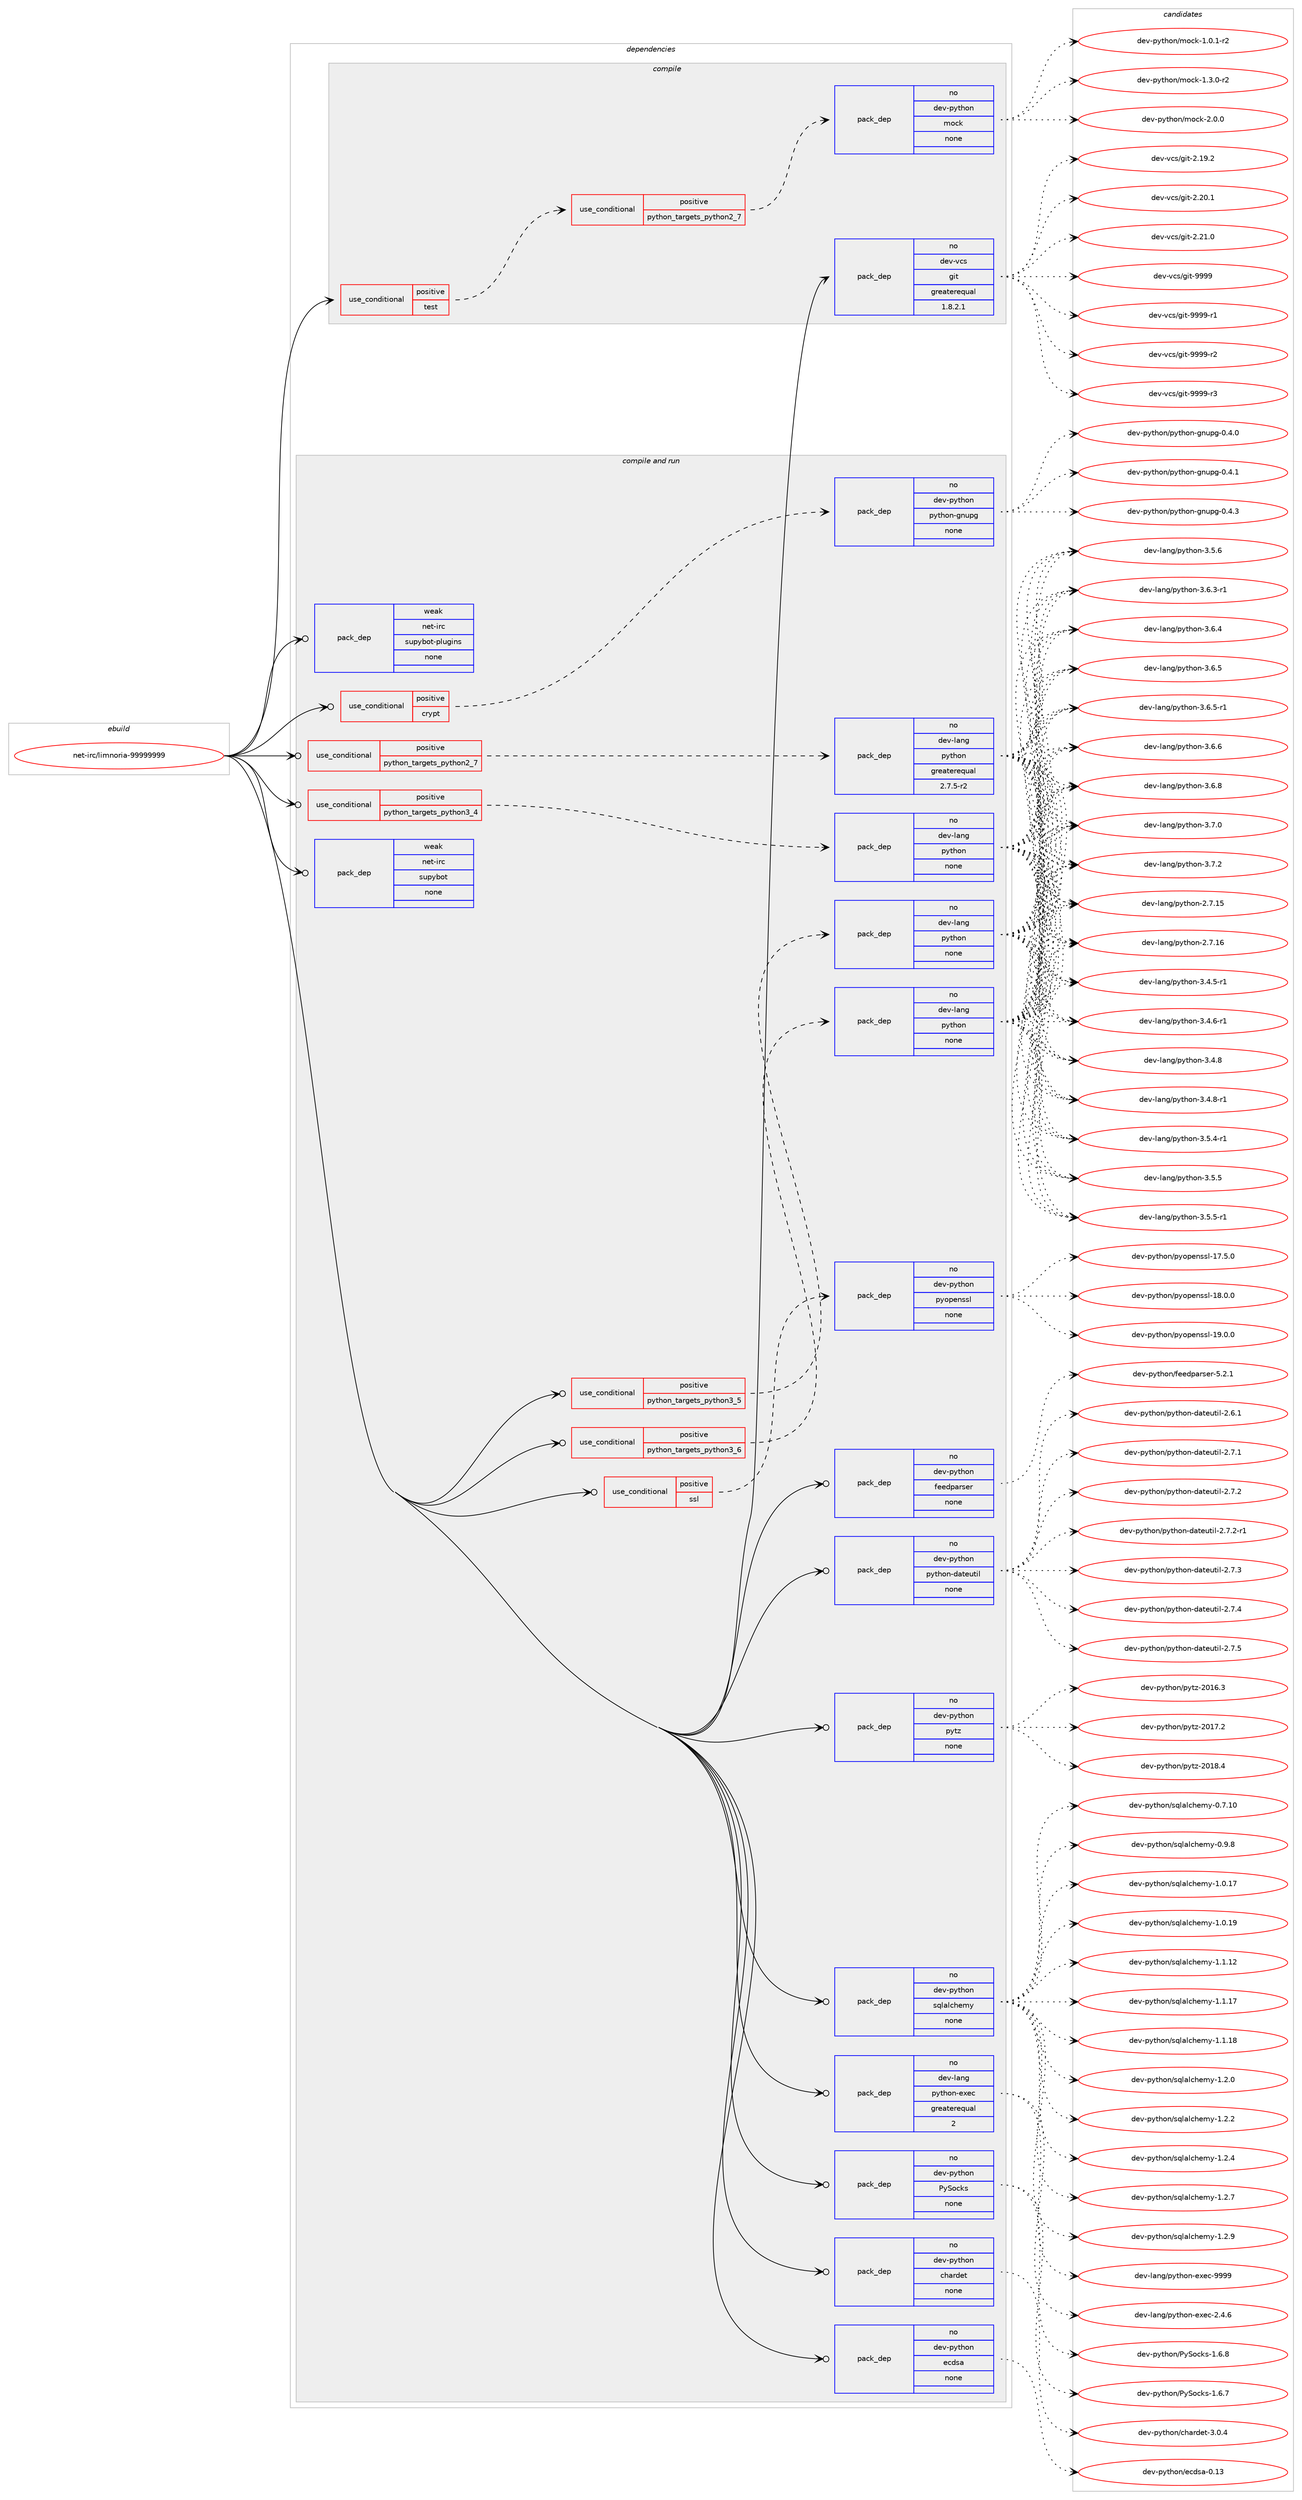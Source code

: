 digraph prolog {

# *************
# Graph options
# *************

newrank=true;
concentrate=true;
compound=true;
graph [rankdir=LR,fontname=Helvetica,fontsize=10,ranksep=1.5];#, ranksep=2.5, nodesep=0.2];
edge  [arrowhead=vee];
node  [fontname=Helvetica,fontsize=10];

# **********
# The ebuild
# **********

subgraph cluster_leftcol {
color=gray;
rank=same;
label=<<i>ebuild</i>>;
id [label="net-irc/limnoria-99999999", color=red, width=4, href="../net-irc/limnoria-99999999.svg"];
}

# ****************
# The dependencies
# ****************

subgraph cluster_midcol {
color=gray;
label=<<i>dependencies</i>>;
subgraph cluster_compile {
fillcolor="#eeeeee";
style=filled;
label=<<i>compile</i>>;
subgraph cond445528 {
dependency1657102 [label=<<TABLE BORDER="0" CELLBORDER="1" CELLSPACING="0" CELLPADDING="4"><TR><TD ROWSPAN="3" CELLPADDING="10">use_conditional</TD></TR><TR><TD>positive</TD></TR><TR><TD>test</TD></TR></TABLE>>, shape=none, color=red];
subgraph cond445529 {
dependency1657103 [label=<<TABLE BORDER="0" CELLBORDER="1" CELLSPACING="0" CELLPADDING="4"><TR><TD ROWSPAN="3" CELLPADDING="10">use_conditional</TD></TR><TR><TD>positive</TD></TR><TR><TD>python_targets_python2_7</TD></TR></TABLE>>, shape=none, color=red];
subgraph pack1184716 {
dependency1657104 [label=<<TABLE BORDER="0" CELLBORDER="1" CELLSPACING="0" CELLPADDING="4" WIDTH="220"><TR><TD ROWSPAN="6" CELLPADDING="30">pack_dep</TD></TR><TR><TD WIDTH="110">no</TD></TR><TR><TD>dev-python</TD></TR><TR><TD>mock</TD></TR><TR><TD>none</TD></TR><TR><TD></TD></TR></TABLE>>, shape=none, color=blue];
}
dependency1657103:e -> dependency1657104:w [weight=20,style="dashed",arrowhead="vee"];
}
dependency1657102:e -> dependency1657103:w [weight=20,style="dashed",arrowhead="vee"];
}
id:e -> dependency1657102:w [weight=20,style="solid",arrowhead="vee"];
subgraph pack1184717 {
dependency1657105 [label=<<TABLE BORDER="0" CELLBORDER="1" CELLSPACING="0" CELLPADDING="4" WIDTH="220"><TR><TD ROWSPAN="6" CELLPADDING="30">pack_dep</TD></TR><TR><TD WIDTH="110">no</TD></TR><TR><TD>dev-vcs</TD></TR><TR><TD>git</TD></TR><TR><TD>greaterequal</TD></TR><TR><TD>1.8.2.1</TD></TR></TABLE>>, shape=none, color=blue];
}
id:e -> dependency1657105:w [weight=20,style="solid",arrowhead="vee"];
}
subgraph cluster_compileandrun {
fillcolor="#eeeeee";
style=filled;
label=<<i>compile and run</i>>;
subgraph cond445530 {
dependency1657106 [label=<<TABLE BORDER="0" CELLBORDER="1" CELLSPACING="0" CELLPADDING="4"><TR><TD ROWSPAN="3" CELLPADDING="10">use_conditional</TD></TR><TR><TD>positive</TD></TR><TR><TD>crypt</TD></TR></TABLE>>, shape=none, color=red];
subgraph pack1184718 {
dependency1657107 [label=<<TABLE BORDER="0" CELLBORDER="1" CELLSPACING="0" CELLPADDING="4" WIDTH="220"><TR><TD ROWSPAN="6" CELLPADDING="30">pack_dep</TD></TR><TR><TD WIDTH="110">no</TD></TR><TR><TD>dev-python</TD></TR><TR><TD>python-gnupg</TD></TR><TR><TD>none</TD></TR><TR><TD></TD></TR></TABLE>>, shape=none, color=blue];
}
dependency1657106:e -> dependency1657107:w [weight=20,style="dashed",arrowhead="vee"];
}
id:e -> dependency1657106:w [weight=20,style="solid",arrowhead="odotvee"];
subgraph cond445531 {
dependency1657108 [label=<<TABLE BORDER="0" CELLBORDER="1" CELLSPACING="0" CELLPADDING="4"><TR><TD ROWSPAN="3" CELLPADDING="10">use_conditional</TD></TR><TR><TD>positive</TD></TR><TR><TD>python_targets_python2_7</TD></TR></TABLE>>, shape=none, color=red];
subgraph pack1184719 {
dependency1657109 [label=<<TABLE BORDER="0" CELLBORDER="1" CELLSPACING="0" CELLPADDING="4" WIDTH="220"><TR><TD ROWSPAN="6" CELLPADDING="30">pack_dep</TD></TR><TR><TD WIDTH="110">no</TD></TR><TR><TD>dev-lang</TD></TR><TR><TD>python</TD></TR><TR><TD>greaterequal</TD></TR><TR><TD>2.7.5-r2</TD></TR></TABLE>>, shape=none, color=blue];
}
dependency1657108:e -> dependency1657109:w [weight=20,style="dashed",arrowhead="vee"];
}
id:e -> dependency1657108:w [weight=20,style="solid",arrowhead="odotvee"];
subgraph cond445532 {
dependency1657110 [label=<<TABLE BORDER="0" CELLBORDER="1" CELLSPACING="0" CELLPADDING="4"><TR><TD ROWSPAN="3" CELLPADDING="10">use_conditional</TD></TR><TR><TD>positive</TD></TR><TR><TD>python_targets_python3_4</TD></TR></TABLE>>, shape=none, color=red];
subgraph pack1184720 {
dependency1657111 [label=<<TABLE BORDER="0" CELLBORDER="1" CELLSPACING="0" CELLPADDING="4" WIDTH="220"><TR><TD ROWSPAN="6" CELLPADDING="30">pack_dep</TD></TR><TR><TD WIDTH="110">no</TD></TR><TR><TD>dev-lang</TD></TR><TR><TD>python</TD></TR><TR><TD>none</TD></TR><TR><TD></TD></TR></TABLE>>, shape=none, color=blue];
}
dependency1657110:e -> dependency1657111:w [weight=20,style="dashed",arrowhead="vee"];
}
id:e -> dependency1657110:w [weight=20,style="solid",arrowhead="odotvee"];
subgraph cond445533 {
dependency1657112 [label=<<TABLE BORDER="0" CELLBORDER="1" CELLSPACING="0" CELLPADDING="4"><TR><TD ROWSPAN="3" CELLPADDING="10">use_conditional</TD></TR><TR><TD>positive</TD></TR><TR><TD>python_targets_python3_5</TD></TR></TABLE>>, shape=none, color=red];
subgraph pack1184721 {
dependency1657113 [label=<<TABLE BORDER="0" CELLBORDER="1" CELLSPACING="0" CELLPADDING="4" WIDTH="220"><TR><TD ROWSPAN="6" CELLPADDING="30">pack_dep</TD></TR><TR><TD WIDTH="110">no</TD></TR><TR><TD>dev-lang</TD></TR><TR><TD>python</TD></TR><TR><TD>none</TD></TR><TR><TD></TD></TR></TABLE>>, shape=none, color=blue];
}
dependency1657112:e -> dependency1657113:w [weight=20,style="dashed",arrowhead="vee"];
}
id:e -> dependency1657112:w [weight=20,style="solid",arrowhead="odotvee"];
subgraph cond445534 {
dependency1657114 [label=<<TABLE BORDER="0" CELLBORDER="1" CELLSPACING="0" CELLPADDING="4"><TR><TD ROWSPAN="3" CELLPADDING="10">use_conditional</TD></TR><TR><TD>positive</TD></TR><TR><TD>python_targets_python3_6</TD></TR></TABLE>>, shape=none, color=red];
subgraph pack1184722 {
dependency1657115 [label=<<TABLE BORDER="0" CELLBORDER="1" CELLSPACING="0" CELLPADDING="4" WIDTH="220"><TR><TD ROWSPAN="6" CELLPADDING="30">pack_dep</TD></TR><TR><TD WIDTH="110">no</TD></TR><TR><TD>dev-lang</TD></TR><TR><TD>python</TD></TR><TR><TD>none</TD></TR><TR><TD></TD></TR></TABLE>>, shape=none, color=blue];
}
dependency1657114:e -> dependency1657115:w [weight=20,style="dashed",arrowhead="vee"];
}
id:e -> dependency1657114:w [weight=20,style="solid",arrowhead="odotvee"];
subgraph cond445535 {
dependency1657116 [label=<<TABLE BORDER="0" CELLBORDER="1" CELLSPACING="0" CELLPADDING="4"><TR><TD ROWSPAN="3" CELLPADDING="10">use_conditional</TD></TR><TR><TD>positive</TD></TR><TR><TD>ssl</TD></TR></TABLE>>, shape=none, color=red];
subgraph pack1184723 {
dependency1657117 [label=<<TABLE BORDER="0" CELLBORDER="1" CELLSPACING="0" CELLPADDING="4" WIDTH="220"><TR><TD ROWSPAN="6" CELLPADDING="30">pack_dep</TD></TR><TR><TD WIDTH="110">no</TD></TR><TR><TD>dev-python</TD></TR><TR><TD>pyopenssl</TD></TR><TR><TD>none</TD></TR><TR><TD></TD></TR></TABLE>>, shape=none, color=blue];
}
dependency1657116:e -> dependency1657117:w [weight=20,style="dashed",arrowhead="vee"];
}
id:e -> dependency1657116:w [weight=20,style="solid",arrowhead="odotvee"];
subgraph pack1184724 {
dependency1657118 [label=<<TABLE BORDER="0" CELLBORDER="1" CELLSPACING="0" CELLPADDING="4" WIDTH="220"><TR><TD ROWSPAN="6" CELLPADDING="30">pack_dep</TD></TR><TR><TD WIDTH="110">no</TD></TR><TR><TD>dev-lang</TD></TR><TR><TD>python-exec</TD></TR><TR><TD>greaterequal</TD></TR><TR><TD>2</TD></TR></TABLE>>, shape=none, color=blue];
}
id:e -> dependency1657118:w [weight=20,style="solid",arrowhead="odotvee"];
subgraph pack1184725 {
dependency1657119 [label=<<TABLE BORDER="0" CELLBORDER="1" CELLSPACING="0" CELLPADDING="4" WIDTH="220"><TR><TD ROWSPAN="6" CELLPADDING="30">pack_dep</TD></TR><TR><TD WIDTH="110">no</TD></TR><TR><TD>dev-python</TD></TR><TR><TD>PySocks</TD></TR><TR><TD>none</TD></TR><TR><TD></TD></TR></TABLE>>, shape=none, color=blue];
}
id:e -> dependency1657119:w [weight=20,style="solid",arrowhead="odotvee"];
subgraph pack1184726 {
dependency1657120 [label=<<TABLE BORDER="0" CELLBORDER="1" CELLSPACING="0" CELLPADDING="4" WIDTH="220"><TR><TD ROWSPAN="6" CELLPADDING="30">pack_dep</TD></TR><TR><TD WIDTH="110">no</TD></TR><TR><TD>dev-python</TD></TR><TR><TD>chardet</TD></TR><TR><TD>none</TD></TR><TR><TD></TD></TR></TABLE>>, shape=none, color=blue];
}
id:e -> dependency1657120:w [weight=20,style="solid",arrowhead="odotvee"];
subgraph pack1184727 {
dependency1657121 [label=<<TABLE BORDER="0" CELLBORDER="1" CELLSPACING="0" CELLPADDING="4" WIDTH="220"><TR><TD ROWSPAN="6" CELLPADDING="30">pack_dep</TD></TR><TR><TD WIDTH="110">no</TD></TR><TR><TD>dev-python</TD></TR><TR><TD>ecdsa</TD></TR><TR><TD>none</TD></TR><TR><TD></TD></TR></TABLE>>, shape=none, color=blue];
}
id:e -> dependency1657121:w [weight=20,style="solid",arrowhead="odotvee"];
subgraph pack1184728 {
dependency1657122 [label=<<TABLE BORDER="0" CELLBORDER="1" CELLSPACING="0" CELLPADDING="4" WIDTH="220"><TR><TD ROWSPAN="6" CELLPADDING="30">pack_dep</TD></TR><TR><TD WIDTH="110">no</TD></TR><TR><TD>dev-python</TD></TR><TR><TD>feedparser</TD></TR><TR><TD>none</TD></TR><TR><TD></TD></TR></TABLE>>, shape=none, color=blue];
}
id:e -> dependency1657122:w [weight=20,style="solid",arrowhead="odotvee"];
subgraph pack1184729 {
dependency1657123 [label=<<TABLE BORDER="0" CELLBORDER="1" CELLSPACING="0" CELLPADDING="4" WIDTH="220"><TR><TD ROWSPAN="6" CELLPADDING="30">pack_dep</TD></TR><TR><TD WIDTH="110">no</TD></TR><TR><TD>dev-python</TD></TR><TR><TD>python-dateutil</TD></TR><TR><TD>none</TD></TR><TR><TD></TD></TR></TABLE>>, shape=none, color=blue];
}
id:e -> dependency1657123:w [weight=20,style="solid",arrowhead="odotvee"];
subgraph pack1184730 {
dependency1657124 [label=<<TABLE BORDER="0" CELLBORDER="1" CELLSPACING="0" CELLPADDING="4" WIDTH="220"><TR><TD ROWSPAN="6" CELLPADDING="30">pack_dep</TD></TR><TR><TD WIDTH="110">no</TD></TR><TR><TD>dev-python</TD></TR><TR><TD>pytz</TD></TR><TR><TD>none</TD></TR><TR><TD></TD></TR></TABLE>>, shape=none, color=blue];
}
id:e -> dependency1657124:w [weight=20,style="solid",arrowhead="odotvee"];
subgraph pack1184731 {
dependency1657125 [label=<<TABLE BORDER="0" CELLBORDER="1" CELLSPACING="0" CELLPADDING="4" WIDTH="220"><TR><TD ROWSPAN="6" CELLPADDING="30">pack_dep</TD></TR><TR><TD WIDTH="110">no</TD></TR><TR><TD>dev-python</TD></TR><TR><TD>sqlalchemy</TD></TR><TR><TD>none</TD></TR><TR><TD></TD></TR></TABLE>>, shape=none, color=blue];
}
id:e -> dependency1657125:w [weight=20,style="solid",arrowhead="odotvee"];
subgraph pack1184732 {
dependency1657126 [label=<<TABLE BORDER="0" CELLBORDER="1" CELLSPACING="0" CELLPADDING="4" WIDTH="220"><TR><TD ROWSPAN="6" CELLPADDING="30">pack_dep</TD></TR><TR><TD WIDTH="110">weak</TD></TR><TR><TD>net-irc</TD></TR><TR><TD>supybot</TD></TR><TR><TD>none</TD></TR><TR><TD></TD></TR></TABLE>>, shape=none, color=blue];
}
id:e -> dependency1657126:w [weight=20,style="solid",arrowhead="odotvee"];
subgraph pack1184733 {
dependency1657127 [label=<<TABLE BORDER="0" CELLBORDER="1" CELLSPACING="0" CELLPADDING="4" WIDTH="220"><TR><TD ROWSPAN="6" CELLPADDING="30">pack_dep</TD></TR><TR><TD WIDTH="110">weak</TD></TR><TR><TD>net-irc</TD></TR><TR><TD>supybot-plugins</TD></TR><TR><TD>none</TD></TR><TR><TD></TD></TR></TABLE>>, shape=none, color=blue];
}
id:e -> dependency1657127:w [weight=20,style="solid",arrowhead="odotvee"];
}
subgraph cluster_run {
fillcolor="#eeeeee";
style=filled;
label=<<i>run</i>>;
}
}

# **************
# The candidates
# **************

subgraph cluster_choices {
rank=same;
color=gray;
label=<<i>candidates</i>>;

subgraph choice1184716 {
color=black;
nodesep=1;
choice1001011184511212111610411111047109111991074549464846494511450 [label="dev-python/mock-1.0.1-r2", color=red, width=4,href="../dev-python/mock-1.0.1-r2.svg"];
choice1001011184511212111610411111047109111991074549465146484511450 [label="dev-python/mock-1.3.0-r2", color=red, width=4,href="../dev-python/mock-1.3.0-r2.svg"];
choice100101118451121211161041111104710911199107455046484648 [label="dev-python/mock-2.0.0", color=red, width=4,href="../dev-python/mock-2.0.0.svg"];
dependency1657104:e -> choice1001011184511212111610411111047109111991074549464846494511450:w [style=dotted,weight="100"];
dependency1657104:e -> choice1001011184511212111610411111047109111991074549465146484511450:w [style=dotted,weight="100"];
dependency1657104:e -> choice100101118451121211161041111104710911199107455046484648:w [style=dotted,weight="100"];
}
subgraph choice1184717 {
color=black;
nodesep=1;
choice10010111845118991154710310511645504649574650 [label="dev-vcs/git-2.19.2", color=red, width=4,href="../dev-vcs/git-2.19.2.svg"];
choice10010111845118991154710310511645504650484649 [label="dev-vcs/git-2.20.1", color=red, width=4,href="../dev-vcs/git-2.20.1.svg"];
choice10010111845118991154710310511645504650494648 [label="dev-vcs/git-2.21.0", color=red, width=4,href="../dev-vcs/git-2.21.0.svg"];
choice1001011184511899115471031051164557575757 [label="dev-vcs/git-9999", color=red, width=4,href="../dev-vcs/git-9999.svg"];
choice10010111845118991154710310511645575757574511449 [label="dev-vcs/git-9999-r1", color=red, width=4,href="../dev-vcs/git-9999-r1.svg"];
choice10010111845118991154710310511645575757574511450 [label="dev-vcs/git-9999-r2", color=red, width=4,href="../dev-vcs/git-9999-r2.svg"];
choice10010111845118991154710310511645575757574511451 [label="dev-vcs/git-9999-r3", color=red, width=4,href="../dev-vcs/git-9999-r3.svg"];
dependency1657105:e -> choice10010111845118991154710310511645504649574650:w [style=dotted,weight="100"];
dependency1657105:e -> choice10010111845118991154710310511645504650484649:w [style=dotted,weight="100"];
dependency1657105:e -> choice10010111845118991154710310511645504650494648:w [style=dotted,weight="100"];
dependency1657105:e -> choice1001011184511899115471031051164557575757:w [style=dotted,weight="100"];
dependency1657105:e -> choice10010111845118991154710310511645575757574511449:w [style=dotted,weight="100"];
dependency1657105:e -> choice10010111845118991154710310511645575757574511450:w [style=dotted,weight="100"];
dependency1657105:e -> choice10010111845118991154710310511645575757574511451:w [style=dotted,weight="100"];
}
subgraph choice1184718 {
color=black;
nodesep=1;
choice100101118451121211161041111104711212111610411111045103110117112103454846524648 [label="dev-python/python-gnupg-0.4.0", color=red, width=4,href="../dev-python/python-gnupg-0.4.0.svg"];
choice100101118451121211161041111104711212111610411111045103110117112103454846524649 [label="dev-python/python-gnupg-0.4.1", color=red, width=4,href="../dev-python/python-gnupg-0.4.1.svg"];
choice100101118451121211161041111104711212111610411111045103110117112103454846524651 [label="dev-python/python-gnupg-0.4.3", color=red, width=4,href="../dev-python/python-gnupg-0.4.3.svg"];
dependency1657107:e -> choice100101118451121211161041111104711212111610411111045103110117112103454846524648:w [style=dotted,weight="100"];
dependency1657107:e -> choice100101118451121211161041111104711212111610411111045103110117112103454846524649:w [style=dotted,weight="100"];
dependency1657107:e -> choice100101118451121211161041111104711212111610411111045103110117112103454846524651:w [style=dotted,weight="100"];
}
subgraph choice1184719 {
color=black;
nodesep=1;
choice10010111845108971101034711212111610411111045504655464953 [label="dev-lang/python-2.7.15", color=red, width=4,href="../dev-lang/python-2.7.15.svg"];
choice10010111845108971101034711212111610411111045504655464954 [label="dev-lang/python-2.7.16", color=red, width=4,href="../dev-lang/python-2.7.16.svg"];
choice1001011184510897110103471121211161041111104551465246534511449 [label="dev-lang/python-3.4.5-r1", color=red, width=4,href="../dev-lang/python-3.4.5-r1.svg"];
choice1001011184510897110103471121211161041111104551465246544511449 [label="dev-lang/python-3.4.6-r1", color=red, width=4,href="../dev-lang/python-3.4.6-r1.svg"];
choice100101118451089711010347112121116104111110455146524656 [label="dev-lang/python-3.4.8", color=red, width=4,href="../dev-lang/python-3.4.8.svg"];
choice1001011184510897110103471121211161041111104551465246564511449 [label="dev-lang/python-3.4.8-r1", color=red, width=4,href="../dev-lang/python-3.4.8-r1.svg"];
choice1001011184510897110103471121211161041111104551465346524511449 [label="dev-lang/python-3.5.4-r1", color=red, width=4,href="../dev-lang/python-3.5.4-r1.svg"];
choice100101118451089711010347112121116104111110455146534653 [label="dev-lang/python-3.5.5", color=red, width=4,href="../dev-lang/python-3.5.5.svg"];
choice1001011184510897110103471121211161041111104551465346534511449 [label="dev-lang/python-3.5.5-r1", color=red, width=4,href="../dev-lang/python-3.5.5-r1.svg"];
choice100101118451089711010347112121116104111110455146534654 [label="dev-lang/python-3.5.6", color=red, width=4,href="../dev-lang/python-3.5.6.svg"];
choice1001011184510897110103471121211161041111104551465446514511449 [label="dev-lang/python-3.6.3-r1", color=red, width=4,href="../dev-lang/python-3.6.3-r1.svg"];
choice100101118451089711010347112121116104111110455146544652 [label="dev-lang/python-3.6.4", color=red, width=4,href="../dev-lang/python-3.6.4.svg"];
choice100101118451089711010347112121116104111110455146544653 [label="dev-lang/python-3.6.5", color=red, width=4,href="../dev-lang/python-3.6.5.svg"];
choice1001011184510897110103471121211161041111104551465446534511449 [label="dev-lang/python-3.6.5-r1", color=red, width=4,href="../dev-lang/python-3.6.5-r1.svg"];
choice100101118451089711010347112121116104111110455146544654 [label="dev-lang/python-3.6.6", color=red, width=4,href="../dev-lang/python-3.6.6.svg"];
choice100101118451089711010347112121116104111110455146544656 [label="dev-lang/python-3.6.8", color=red, width=4,href="../dev-lang/python-3.6.8.svg"];
choice100101118451089711010347112121116104111110455146554648 [label="dev-lang/python-3.7.0", color=red, width=4,href="../dev-lang/python-3.7.0.svg"];
choice100101118451089711010347112121116104111110455146554650 [label="dev-lang/python-3.7.2", color=red, width=4,href="../dev-lang/python-3.7.2.svg"];
dependency1657109:e -> choice10010111845108971101034711212111610411111045504655464953:w [style=dotted,weight="100"];
dependency1657109:e -> choice10010111845108971101034711212111610411111045504655464954:w [style=dotted,weight="100"];
dependency1657109:e -> choice1001011184510897110103471121211161041111104551465246534511449:w [style=dotted,weight="100"];
dependency1657109:e -> choice1001011184510897110103471121211161041111104551465246544511449:w [style=dotted,weight="100"];
dependency1657109:e -> choice100101118451089711010347112121116104111110455146524656:w [style=dotted,weight="100"];
dependency1657109:e -> choice1001011184510897110103471121211161041111104551465246564511449:w [style=dotted,weight="100"];
dependency1657109:e -> choice1001011184510897110103471121211161041111104551465346524511449:w [style=dotted,weight="100"];
dependency1657109:e -> choice100101118451089711010347112121116104111110455146534653:w [style=dotted,weight="100"];
dependency1657109:e -> choice1001011184510897110103471121211161041111104551465346534511449:w [style=dotted,weight="100"];
dependency1657109:e -> choice100101118451089711010347112121116104111110455146534654:w [style=dotted,weight="100"];
dependency1657109:e -> choice1001011184510897110103471121211161041111104551465446514511449:w [style=dotted,weight="100"];
dependency1657109:e -> choice100101118451089711010347112121116104111110455146544652:w [style=dotted,weight="100"];
dependency1657109:e -> choice100101118451089711010347112121116104111110455146544653:w [style=dotted,weight="100"];
dependency1657109:e -> choice1001011184510897110103471121211161041111104551465446534511449:w [style=dotted,weight="100"];
dependency1657109:e -> choice100101118451089711010347112121116104111110455146544654:w [style=dotted,weight="100"];
dependency1657109:e -> choice100101118451089711010347112121116104111110455146544656:w [style=dotted,weight="100"];
dependency1657109:e -> choice100101118451089711010347112121116104111110455146554648:w [style=dotted,weight="100"];
dependency1657109:e -> choice100101118451089711010347112121116104111110455146554650:w [style=dotted,weight="100"];
}
subgraph choice1184720 {
color=black;
nodesep=1;
choice10010111845108971101034711212111610411111045504655464953 [label="dev-lang/python-2.7.15", color=red, width=4,href="../dev-lang/python-2.7.15.svg"];
choice10010111845108971101034711212111610411111045504655464954 [label="dev-lang/python-2.7.16", color=red, width=4,href="../dev-lang/python-2.7.16.svg"];
choice1001011184510897110103471121211161041111104551465246534511449 [label="dev-lang/python-3.4.5-r1", color=red, width=4,href="../dev-lang/python-3.4.5-r1.svg"];
choice1001011184510897110103471121211161041111104551465246544511449 [label="dev-lang/python-3.4.6-r1", color=red, width=4,href="../dev-lang/python-3.4.6-r1.svg"];
choice100101118451089711010347112121116104111110455146524656 [label="dev-lang/python-3.4.8", color=red, width=4,href="../dev-lang/python-3.4.8.svg"];
choice1001011184510897110103471121211161041111104551465246564511449 [label="dev-lang/python-3.4.8-r1", color=red, width=4,href="../dev-lang/python-3.4.8-r1.svg"];
choice1001011184510897110103471121211161041111104551465346524511449 [label="dev-lang/python-3.5.4-r1", color=red, width=4,href="../dev-lang/python-3.5.4-r1.svg"];
choice100101118451089711010347112121116104111110455146534653 [label="dev-lang/python-3.5.5", color=red, width=4,href="../dev-lang/python-3.5.5.svg"];
choice1001011184510897110103471121211161041111104551465346534511449 [label="dev-lang/python-3.5.5-r1", color=red, width=4,href="../dev-lang/python-3.5.5-r1.svg"];
choice100101118451089711010347112121116104111110455146534654 [label="dev-lang/python-3.5.6", color=red, width=4,href="../dev-lang/python-3.5.6.svg"];
choice1001011184510897110103471121211161041111104551465446514511449 [label="dev-lang/python-3.6.3-r1", color=red, width=4,href="../dev-lang/python-3.6.3-r1.svg"];
choice100101118451089711010347112121116104111110455146544652 [label="dev-lang/python-3.6.4", color=red, width=4,href="../dev-lang/python-3.6.4.svg"];
choice100101118451089711010347112121116104111110455146544653 [label="dev-lang/python-3.6.5", color=red, width=4,href="../dev-lang/python-3.6.5.svg"];
choice1001011184510897110103471121211161041111104551465446534511449 [label="dev-lang/python-3.6.5-r1", color=red, width=4,href="../dev-lang/python-3.6.5-r1.svg"];
choice100101118451089711010347112121116104111110455146544654 [label="dev-lang/python-3.6.6", color=red, width=4,href="../dev-lang/python-3.6.6.svg"];
choice100101118451089711010347112121116104111110455146544656 [label="dev-lang/python-3.6.8", color=red, width=4,href="../dev-lang/python-3.6.8.svg"];
choice100101118451089711010347112121116104111110455146554648 [label="dev-lang/python-3.7.0", color=red, width=4,href="../dev-lang/python-3.7.0.svg"];
choice100101118451089711010347112121116104111110455146554650 [label="dev-lang/python-3.7.2", color=red, width=4,href="../dev-lang/python-3.7.2.svg"];
dependency1657111:e -> choice10010111845108971101034711212111610411111045504655464953:w [style=dotted,weight="100"];
dependency1657111:e -> choice10010111845108971101034711212111610411111045504655464954:w [style=dotted,weight="100"];
dependency1657111:e -> choice1001011184510897110103471121211161041111104551465246534511449:w [style=dotted,weight="100"];
dependency1657111:e -> choice1001011184510897110103471121211161041111104551465246544511449:w [style=dotted,weight="100"];
dependency1657111:e -> choice100101118451089711010347112121116104111110455146524656:w [style=dotted,weight="100"];
dependency1657111:e -> choice1001011184510897110103471121211161041111104551465246564511449:w [style=dotted,weight="100"];
dependency1657111:e -> choice1001011184510897110103471121211161041111104551465346524511449:w [style=dotted,weight="100"];
dependency1657111:e -> choice100101118451089711010347112121116104111110455146534653:w [style=dotted,weight="100"];
dependency1657111:e -> choice1001011184510897110103471121211161041111104551465346534511449:w [style=dotted,weight="100"];
dependency1657111:e -> choice100101118451089711010347112121116104111110455146534654:w [style=dotted,weight="100"];
dependency1657111:e -> choice1001011184510897110103471121211161041111104551465446514511449:w [style=dotted,weight="100"];
dependency1657111:e -> choice100101118451089711010347112121116104111110455146544652:w [style=dotted,weight="100"];
dependency1657111:e -> choice100101118451089711010347112121116104111110455146544653:w [style=dotted,weight="100"];
dependency1657111:e -> choice1001011184510897110103471121211161041111104551465446534511449:w [style=dotted,weight="100"];
dependency1657111:e -> choice100101118451089711010347112121116104111110455146544654:w [style=dotted,weight="100"];
dependency1657111:e -> choice100101118451089711010347112121116104111110455146544656:w [style=dotted,weight="100"];
dependency1657111:e -> choice100101118451089711010347112121116104111110455146554648:w [style=dotted,weight="100"];
dependency1657111:e -> choice100101118451089711010347112121116104111110455146554650:w [style=dotted,weight="100"];
}
subgraph choice1184721 {
color=black;
nodesep=1;
choice10010111845108971101034711212111610411111045504655464953 [label="dev-lang/python-2.7.15", color=red, width=4,href="../dev-lang/python-2.7.15.svg"];
choice10010111845108971101034711212111610411111045504655464954 [label="dev-lang/python-2.7.16", color=red, width=4,href="../dev-lang/python-2.7.16.svg"];
choice1001011184510897110103471121211161041111104551465246534511449 [label="dev-lang/python-3.4.5-r1", color=red, width=4,href="../dev-lang/python-3.4.5-r1.svg"];
choice1001011184510897110103471121211161041111104551465246544511449 [label="dev-lang/python-3.4.6-r1", color=red, width=4,href="../dev-lang/python-3.4.6-r1.svg"];
choice100101118451089711010347112121116104111110455146524656 [label="dev-lang/python-3.4.8", color=red, width=4,href="../dev-lang/python-3.4.8.svg"];
choice1001011184510897110103471121211161041111104551465246564511449 [label="dev-lang/python-3.4.8-r1", color=red, width=4,href="../dev-lang/python-3.4.8-r1.svg"];
choice1001011184510897110103471121211161041111104551465346524511449 [label="dev-lang/python-3.5.4-r1", color=red, width=4,href="../dev-lang/python-3.5.4-r1.svg"];
choice100101118451089711010347112121116104111110455146534653 [label="dev-lang/python-3.5.5", color=red, width=4,href="../dev-lang/python-3.5.5.svg"];
choice1001011184510897110103471121211161041111104551465346534511449 [label="dev-lang/python-3.5.5-r1", color=red, width=4,href="../dev-lang/python-3.5.5-r1.svg"];
choice100101118451089711010347112121116104111110455146534654 [label="dev-lang/python-3.5.6", color=red, width=4,href="../dev-lang/python-3.5.6.svg"];
choice1001011184510897110103471121211161041111104551465446514511449 [label="dev-lang/python-3.6.3-r1", color=red, width=4,href="../dev-lang/python-3.6.3-r1.svg"];
choice100101118451089711010347112121116104111110455146544652 [label="dev-lang/python-3.6.4", color=red, width=4,href="../dev-lang/python-3.6.4.svg"];
choice100101118451089711010347112121116104111110455146544653 [label="dev-lang/python-3.6.5", color=red, width=4,href="../dev-lang/python-3.6.5.svg"];
choice1001011184510897110103471121211161041111104551465446534511449 [label="dev-lang/python-3.6.5-r1", color=red, width=4,href="../dev-lang/python-3.6.5-r1.svg"];
choice100101118451089711010347112121116104111110455146544654 [label="dev-lang/python-3.6.6", color=red, width=4,href="../dev-lang/python-3.6.6.svg"];
choice100101118451089711010347112121116104111110455146544656 [label="dev-lang/python-3.6.8", color=red, width=4,href="../dev-lang/python-3.6.8.svg"];
choice100101118451089711010347112121116104111110455146554648 [label="dev-lang/python-3.7.0", color=red, width=4,href="../dev-lang/python-3.7.0.svg"];
choice100101118451089711010347112121116104111110455146554650 [label="dev-lang/python-3.7.2", color=red, width=4,href="../dev-lang/python-3.7.2.svg"];
dependency1657113:e -> choice10010111845108971101034711212111610411111045504655464953:w [style=dotted,weight="100"];
dependency1657113:e -> choice10010111845108971101034711212111610411111045504655464954:w [style=dotted,weight="100"];
dependency1657113:e -> choice1001011184510897110103471121211161041111104551465246534511449:w [style=dotted,weight="100"];
dependency1657113:e -> choice1001011184510897110103471121211161041111104551465246544511449:w [style=dotted,weight="100"];
dependency1657113:e -> choice100101118451089711010347112121116104111110455146524656:w [style=dotted,weight="100"];
dependency1657113:e -> choice1001011184510897110103471121211161041111104551465246564511449:w [style=dotted,weight="100"];
dependency1657113:e -> choice1001011184510897110103471121211161041111104551465346524511449:w [style=dotted,weight="100"];
dependency1657113:e -> choice100101118451089711010347112121116104111110455146534653:w [style=dotted,weight="100"];
dependency1657113:e -> choice1001011184510897110103471121211161041111104551465346534511449:w [style=dotted,weight="100"];
dependency1657113:e -> choice100101118451089711010347112121116104111110455146534654:w [style=dotted,weight="100"];
dependency1657113:e -> choice1001011184510897110103471121211161041111104551465446514511449:w [style=dotted,weight="100"];
dependency1657113:e -> choice100101118451089711010347112121116104111110455146544652:w [style=dotted,weight="100"];
dependency1657113:e -> choice100101118451089711010347112121116104111110455146544653:w [style=dotted,weight="100"];
dependency1657113:e -> choice1001011184510897110103471121211161041111104551465446534511449:w [style=dotted,weight="100"];
dependency1657113:e -> choice100101118451089711010347112121116104111110455146544654:w [style=dotted,weight="100"];
dependency1657113:e -> choice100101118451089711010347112121116104111110455146544656:w [style=dotted,weight="100"];
dependency1657113:e -> choice100101118451089711010347112121116104111110455146554648:w [style=dotted,weight="100"];
dependency1657113:e -> choice100101118451089711010347112121116104111110455146554650:w [style=dotted,weight="100"];
}
subgraph choice1184722 {
color=black;
nodesep=1;
choice10010111845108971101034711212111610411111045504655464953 [label="dev-lang/python-2.7.15", color=red, width=4,href="../dev-lang/python-2.7.15.svg"];
choice10010111845108971101034711212111610411111045504655464954 [label="dev-lang/python-2.7.16", color=red, width=4,href="../dev-lang/python-2.7.16.svg"];
choice1001011184510897110103471121211161041111104551465246534511449 [label="dev-lang/python-3.4.5-r1", color=red, width=4,href="../dev-lang/python-3.4.5-r1.svg"];
choice1001011184510897110103471121211161041111104551465246544511449 [label="dev-lang/python-3.4.6-r1", color=red, width=4,href="../dev-lang/python-3.4.6-r1.svg"];
choice100101118451089711010347112121116104111110455146524656 [label="dev-lang/python-3.4.8", color=red, width=4,href="../dev-lang/python-3.4.8.svg"];
choice1001011184510897110103471121211161041111104551465246564511449 [label="dev-lang/python-3.4.8-r1", color=red, width=4,href="../dev-lang/python-3.4.8-r1.svg"];
choice1001011184510897110103471121211161041111104551465346524511449 [label="dev-lang/python-3.5.4-r1", color=red, width=4,href="../dev-lang/python-3.5.4-r1.svg"];
choice100101118451089711010347112121116104111110455146534653 [label="dev-lang/python-3.5.5", color=red, width=4,href="../dev-lang/python-3.5.5.svg"];
choice1001011184510897110103471121211161041111104551465346534511449 [label="dev-lang/python-3.5.5-r1", color=red, width=4,href="../dev-lang/python-3.5.5-r1.svg"];
choice100101118451089711010347112121116104111110455146534654 [label="dev-lang/python-3.5.6", color=red, width=4,href="../dev-lang/python-3.5.6.svg"];
choice1001011184510897110103471121211161041111104551465446514511449 [label="dev-lang/python-3.6.3-r1", color=red, width=4,href="../dev-lang/python-3.6.3-r1.svg"];
choice100101118451089711010347112121116104111110455146544652 [label="dev-lang/python-3.6.4", color=red, width=4,href="../dev-lang/python-3.6.4.svg"];
choice100101118451089711010347112121116104111110455146544653 [label="dev-lang/python-3.6.5", color=red, width=4,href="../dev-lang/python-3.6.5.svg"];
choice1001011184510897110103471121211161041111104551465446534511449 [label="dev-lang/python-3.6.5-r1", color=red, width=4,href="../dev-lang/python-3.6.5-r1.svg"];
choice100101118451089711010347112121116104111110455146544654 [label="dev-lang/python-3.6.6", color=red, width=4,href="../dev-lang/python-3.6.6.svg"];
choice100101118451089711010347112121116104111110455146544656 [label="dev-lang/python-3.6.8", color=red, width=4,href="../dev-lang/python-3.6.8.svg"];
choice100101118451089711010347112121116104111110455146554648 [label="dev-lang/python-3.7.0", color=red, width=4,href="../dev-lang/python-3.7.0.svg"];
choice100101118451089711010347112121116104111110455146554650 [label="dev-lang/python-3.7.2", color=red, width=4,href="../dev-lang/python-3.7.2.svg"];
dependency1657115:e -> choice10010111845108971101034711212111610411111045504655464953:w [style=dotted,weight="100"];
dependency1657115:e -> choice10010111845108971101034711212111610411111045504655464954:w [style=dotted,weight="100"];
dependency1657115:e -> choice1001011184510897110103471121211161041111104551465246534511449:w [style=dotted,weight="100"];
dependency1657115:e -> choice1001011184510897110103471121211161041111104551465246544511449:w [style=dotted,weight="100"];
dependency1657115:e -> choice100101118451089711010347112121116104111110455146524656:w [style=dotted,weight="100"];
dependency1657115:e -> choice1001011184510897110103471121211161041111104551465246564511449:w [style=dotted,weight="100"];
dependency1657115:e -> choice1001011184510897110103471121211161041111104551465346524511449:w [style=dotted,weight="100"];
dependency1657115:e -> choice100101118451089711010347112121116104111110455146534653:w [style=dotted,weight="100"];
dependency1657115:e -> choice1001011184510897110103471121211161041111104551465346534511449:w [style=dotted,weight="100"];
dependency1657115:e -> choice100101118451089711010347112121116104111110455146534654:w [style=dotted,weight="100"];
dependency1657115:e -> choice1001011184510897110103471121211161041111104551465446514511449:w [style=dotted,weight="100"];
dependency1657115:e -> choice100101118451089711010347112121116104111110455146544652:w [style=dotted,weight="100"];
dependency1657115:e -> choice100101118451089711010347112121116104111110455146544653:w [style=dotted,weight="100"];
dependency1657115:e -> choice1001011184510897110103471121211161041111104551465446534511449:w [style=dotted,weight="100"];
dependency1657115:e -> choice100101118451089711010347112121116104111110455146544654:w [style=dotted,weight="100"];
dependency1657115:e -> choice100101118451089711010347112121116104111110455146544656:w [style=dotted,weight="100"];
dependency1657115:e -> choice100101118451089711010347112121116104111110455146554648:w [style=dotted,weight="100"];
dependency1657115:e -> choice100101118451089711010347112121116104111110455146554650:w [style=dotted,weight="100"];
}
subgraph choice1184723 {
color=black;
nodesep=1;
choice100101118451121211161041111104711212111111210111011511510845495546534648 [label="dev-python/pyopenssl-17.5.0", color=red, width=4,href="../dev-python/pyopenssl-17.5.0.svg"];
choice100101118451121211161041111104711212111111210111011511510845495646484648 [label="dev-python/pyopenssl-18.0.0", color=red, width=4,href="../dev-python/pyopenssl-18.0.0.svg"];
choice100101118451121211161041111104711212111111210111011511510845495746484648 [label="dev-python/pyopenssl-19.0.0", color=red, width=4,href="../dev-python/pyopenssl-19.0.0.svg"];
dependency1657117:e -> choice100101118451121211161041111104711212111111210111011511510845495546534648:w [style=dotted,weight="100"];
dependency1657117:e -> choice100101118451121211161041111104711212111111210111011511510845495646484648:w [style=dotted,weight="100"];
dependency1657117:e -> choice100101118451121211161041111104711212111111210111011511510845495746484648:w [style=dotted,weight="100"];
}
subgraph choice1184724 {
color=black;
nodesep=1;
choice1001011184510897110103471121211161041111104510112010199455046524654 [label="dev-lang/python-exec-2.4.6", color=red, width=4,href="../dev-lang/python-exec-2.4.6.svg"];
choice10010111845108971101034711212111610411111045101120101994557575757 [label="dev-lang/python-exec-9999", color=red, width=4,href="../dev-lang/python-exec-9999.svg"];
dependency1657118:e -> choice1001011184510897110103471121211161041111104510112010199455046524654:w [style=dotted,weight="100"];
dependency1657118:e -> choice10010111845108971101034711212111610411111045101120101994557575757:w [style=dotted,weight="100"];
}
subgraph choice1184725 {
color=black;
nodesep=1;
choice1001011184511212111610411111047801218311199107115454946544655 [label="dev-python/PySocks-1.6.7", color=red, width=4,href="../dev-python/PySocks-1.6.7.svg"];
choice1001011184511212111610411111047801218311199107115454946544656 [label="dev-python/PySocks-1.6.8", color=red, width=4,href="../dev-python/PySocks-1.6.8.svg"];
dependency1657119:e -> choice1001011184511212111610411111047801218311199107115454946544655:w [style=dotted,weight="100"];
dependency1657119:e -> choice1001011184511212111610411111047801218311199107115454946544656:w [style=dotted,weight="100"];
}
subgraph choice1184726 {
color=black;
nodesep=1;
choice10010111845112121116104111110479910497114100101116455146484652 [label="dev-python/chardet-3.0.4", color=red, width=4,href="../dev-python/chardet-3.0.4.svg"];
dependency1657120:e -> choice10010111845112121116104111110479910497114100101116455146484652:w [style=dotted,weight="100"];
}
subgraph choice1184727 {
color=black;
nodesep=1;
choice100101118451121211161041111104710199100115974548464951 [label="dev-python/ecdsa-0.13", color=red, width=4,href="../dev-python/ecdsa-0.13.svg"];
dependency1657121:e -> choice100101118451121211161041111104710199100115974548464951:w [style=dotted,weight="100"];
}
subgraph choice1184728 {
color=black;
nodesep=1;
choice100101118451121211161041111104710210110110011297114115101114455346504649 [label="dev-python/feedparser-5.2.1", color=red, width=4,href="../dev-python/feedparser-5.2.1.svg"];
dependency1657122:e -> choice100101118451121211161041111104710210110110011297114115101114455346504649:w [style=dotted,weight="100"];
}
subgraph choice1184729 {
color=black;
nodesep=1;
choice10010111845112121116104111110471121211161041111104510097116101117116105108455046544649 [label="dev-python/python-dateutil-2.6.1", color=red, width=4,href="../dev-python/python-dateutil-2.6.1.svg"];
choice10010111845112121116104111110471121211161041111104510097116101117116105108455046554649 [label="dev-python/python-dateutil-2.7.1", color=red, width=4,href="../dev-python/python-dateutil-2.7.1.svg"];
choice10010111845112121116104111110471121211161041111104510097116101117116105108455046554650 [label="dev-python/python-dateutil-2.7.2", color=red, width=4,href="../dev-python/python-dateutil-2.7.2.svg"];
choice100101118451121211161041111104711212111610411111045100971161011171161051084550465546504511449 [label="dev-python/python-dateutil-2.7.2-r1", color=red, width=4,href="../dev-python/python-dateutil-2.7.2-r1.svg"];
choice10010111845112121116104111110471121211161041111104510097116101117116105108455046554651 [label="dev-python/python-dateutil-2.7.3", color=red, width=4,href="../dev-python/python-dateutil-2.7.3.svg"];
choice10010111845112121116104111110471121211161041111104510097116101117116105108455046554652 [label="dev-python/python-dateutil-2.7.4", color=red, width=4,href="../dev-python/python-dateutil-2.7.4.svg"];
choice10010111845112121116104111110471121211161041111104510097116101117116105108455046554653 [label="dev-python/python-dateutil-2.7.5", color=red, width=4,href="../dev-python/python-dateutil-2.7.5.svg"];
dependency1657123:e -> choice10010111845112121116104111110471121211161041111104510097116101117116105108455046544649:w [style=dotted,weight="100"];
dependency1657123:e -> choice10010111845112121116104111110471121211161041111104510097116101117116105108455046554649:w [style=dotted,weight="100"];
dependency1657123:e -> choice10010111845112121116104111110471121211161041111104510097116101117116105108455046554650:w [style=dotted,weight="100"];
dependency1657123:e -> choice100101118451121211161041111104711212111610411111045100971161011171161051084550465546504511449:w [style=dotted,weight="100"];
dependency1657123:e -> choice10010111845112121116104111110471121211161041111104510097116101117116105108455046554651:w [style=dotted,weight="100"];
dependency1657123:e -> choice10010111845112121116104111110471121211161041111104510097116101117116105108455046554652:w [style=dotted,weight="100"];
dependency1657123:e -> choice10010111845112121116104111110471121211161041111104510097116101117116105108455046554653:w [style=dotted,weight="100"];
}
subgraph choice1184730 {
color=black;
nodesep=1;
choice100101118451121211161041111104711212111612245504849544651 [label="dev-python/pytz-2016.3", color=red, width=4,href="../dev-python/pytz-2016.3.svg"];
choice100101118451121211161041111104711212111612245504849554650 [label="dev-python/pytz-2017.2", color=red, width=4,href="../dev-python/pytz-2017.2.svg"];
choice100101118451121211161041111104711212111612245504849564652 [label="dev-python/pytz-2018.4", color=red, width=4,href="../dev-python/pytz-2018.4.svg"];
dependency1657124:e -> choice100101118451121211161041111104711212111612245504849544651:w [style=dotted,weight="100"];
dependency1657124:e -> choice100101118451121211161041111104711212111612245504849554650:w [style=dotted,weight="100"];
dependency1657124:e -> choice100101118451121211161041111104711212111612245504849564652:w [style=dotted,weight="100"];
}
subgraph choice1184731 {
color=black;
nodesep=1;
choice1001011184511212111610411111047115113108971089910410110912145484655464948 [label="dev-python/sqlalchemy-0.7.10", color=red, width=4,href="../dev-python/sqlalchemy-0.7.10.svg"];
choice10010111845112121116104111110471151131089710899104101109121454846574656 [label="dev-python/sqlalchemy-0.9.8", color=red, width=4,href="../dev-python/sqlalchemy-0.9.8.svg"];
choice1001011184511212111610411111047115113108971089910410110912145494648464955 [label="dev-python/sqlalchemy-1.0.17", color=red, width=4,href="../dev-python/sqlalchemy-1.0.17.svg"];
choice1001011184511212111610411111047115113108971089910410110912145494648464957 [label="dev-python/sqlalchemy-1.0.19", color=red, width=4,href="../dev-python/sqlalchemy-1.0.19.svg"];
choice1001011184511212111610411111047115113108971089910410110912145494649464950 [label="dev-python/sqlalchemy-1.1.12", color=red, width=4,href="../dev-python/sqlalchemy-1.1.12.svg"];
choice1001011184511212111610411111047115113108971089910410110912145494649464955 [label="dev-python/sqlalchemy-1.1.17", color=red, width=4,href="../dev-python/sqlalchemy-1.1.17.svg"];
choice1001011184511212111610411111047115113108971089910410110912145494649464956 [label="dev-python/sqlalchemy-1.1.18", color=red, width=4,href="../dev-python/sqlalchemy-1.1.18.svg"];
choice10010111845112121116104111110471151131089710899104101109121454946504648 [label="dev-python/sqlalchemy-1.2.0", color=red, width=4,href="../dev-python/sqlalchemy-1.2.0.svg"];
choice10010111845112121116104111110471151131089710899104101109121454946504650 [label="dev-python/sqlalchemy-1.2.2", color=red, width=4,href="../dev-python/sqlalchemy-1.2.2.svg"];
choice10010111845112121116104111110471151131089710899104101109121454946504652 [label="dev-python/sqlalchemy-1.2.4", color=red, width=4,href="../dev-python/sqlalchemy-1.2.4.svg"];
choice10010111845112121116104111110471151131089710899104101109121454946504655 [label="dev-python/sqlalchemy-1.2.7", color=red, width=4,href="../dev-python/sqlalchemy-1.2.7.svg"];
choice10010111845112121116104111110471151131089710899104101109121454946504657 [label="dev-python/sqlalchemy-1.2.9", color=red, width=4,href="../dev-python/sqlalchemy-1.2.9.svg"];
dependency1657125:e -> choice1001011184511212111610411111047115113108971089910410110912145484655464948:w [style=dotted,weight="100"];
dependency1657125:e -> choice10010111845112121116104111110471151131089710899104101109121454846574656:w [style=dotted,weight="100"];
dependency1657125:e -> choice1001011184511212111610411111047115113108971089910410110912145494648464955:w [style=dotted,weight="100"];
dependency1657125:e -> choice1001011184511212111610411111047115113108971089910410110912145494648464957:w [style=dotted,weight="100"];
dependency1657125:e -> choice1001011184511212111610411111047115113108971089910410110912145494649464950:w [style=dotted,weight="100"];
dependency1657125:e -> choice1001011184511212111610411111047115113108971089910410110912145494649464955:w [style=dotted,weight="100"];
dependency1657125:e -> choice1001011184511212111610411111047115113108971089910410110912145494649464956:w [style=dotted,weight="100"];
dependency1657125:e -> choice10010111845112121116104111110471151131089710899104101109121454946504648:w [style=dotted,weight="100"];
dependency1657125:e -> choice10010111845112121116104111110471151131089710899104101109121454946504650:w [style=dotted,weight="100"];
dependency1657125:e -> choice10010111845112121116104111110471151131089710899104101109121454946504652:w [style=dotted,weight="100"];
dependency1657125:e -> choice10010111845112121116104111110471151131089710899104101109121454946504655:w [style=dotted,weight="100"];
dependency1657125:e -> choice10010111845112121116104111110471151131089710899104101109121454946504657:w [style=dotted,weight="100"];
}
subgraph choice1184732 {
color=black;
nodesep=1;
}
subgraph choice1184733 {
color=black;
nodesep=1;
}
}

}
